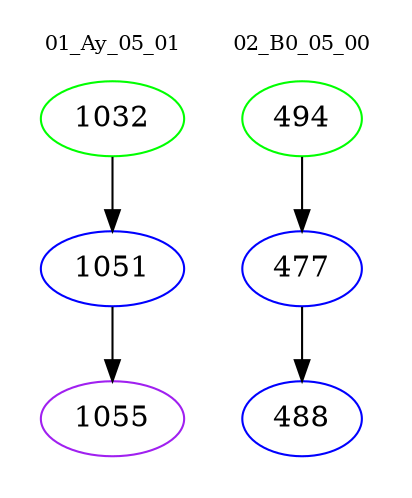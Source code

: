 digraph{
subgraph cluster_0 {
color = white
label = "01_Ay_05_01";
fontsize=10;
T0_1032 [label="1032", color="green"]
T0_1032 -> T0_1051 [color="black"]
T0_1051 [label="1051", color="blue"]
T0_1051 -> T0_1055 [color="black"]
T0_1055 [label="1055", color="purple"]
}
subgraph cluster_1 {
color = white
label = "02_B0_05_00";
fontsize=10;
T1_494 [label="494", color="green"]
T1_494 -> T1_477 [color="black"]
T1_477 [label="477", color="blue"]
T1_477 -> T1_488 [color="black"]
T1_488 [label="488", color="blue"]
}
}

